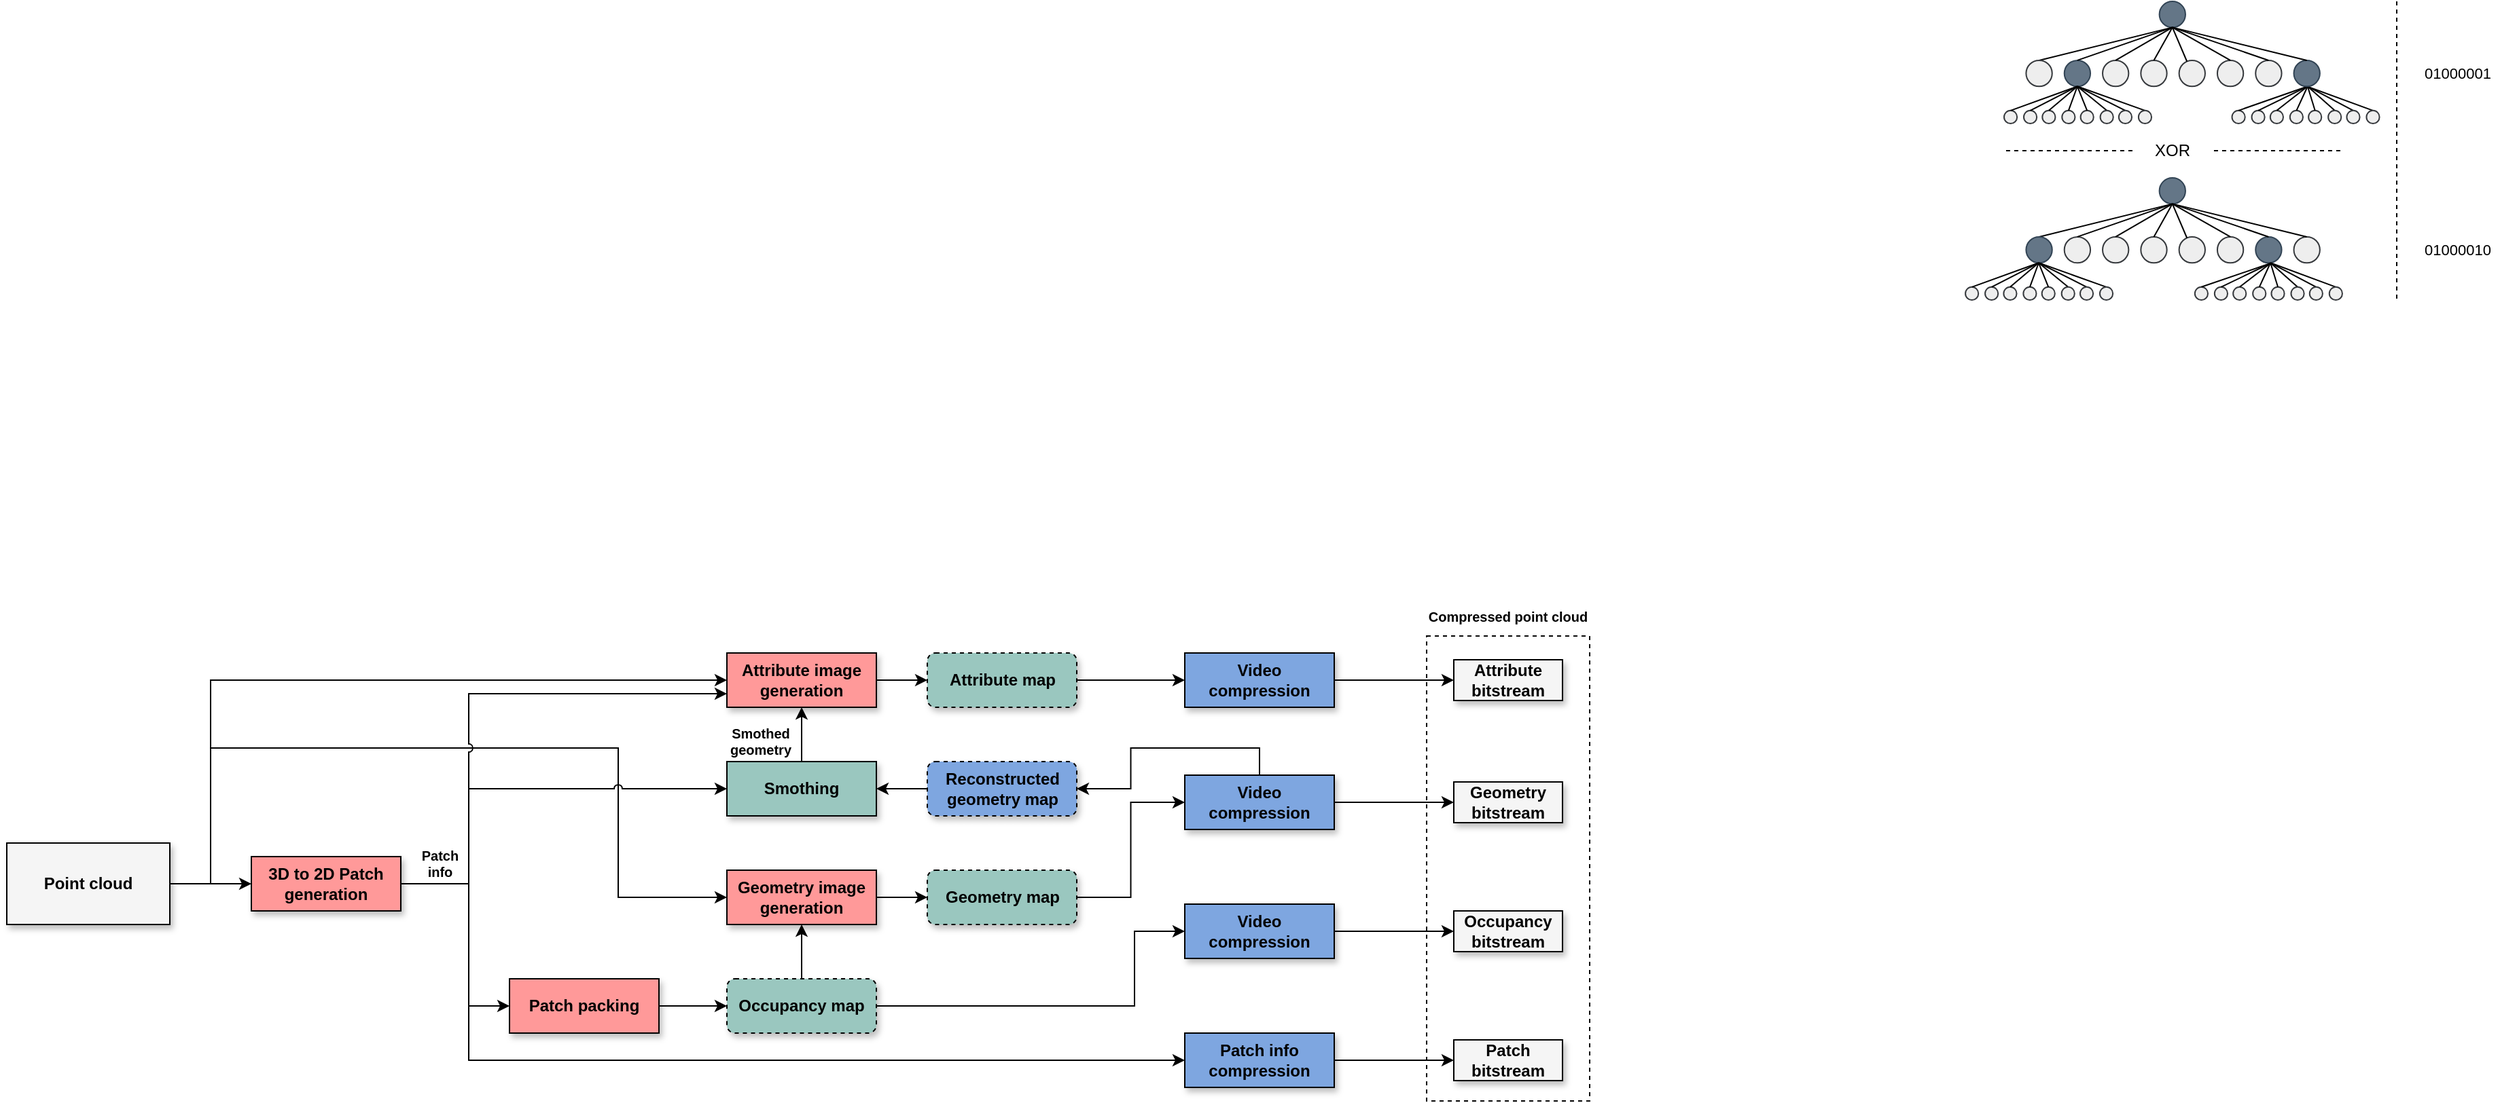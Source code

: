 <mxfile version="15.8.7" type="device"><diagram id="lRNi0BGBe1tgjHKkHnTM" name="Página-1"><mxGraphModel dx="2692" dy="649" grid="1" gridSize="10" guides="1" tooltips="1" connect="1" arrows="1" fold="1" page="1" pageScale="1" pageWidth="827" pageHeight="1169" math="0" shadow="0"><root><mxCell id="0"/><mxCell id="1" parent="0"/><mxCell id="B9gXX4mXB4CcgrZL6X_o-165" value="" style="ellipse;whiteSpace=wrap;html=1;aspect=fixed;rotation=0;fillColor=#eeeeee;strokeColor=#36393d;" parent="1" vertex="1"><mxGeometry x="247.756" y="160.412" width="9.588" height="9.588" as="geometry"/></mxCell><mxCell id="B9gXX4mXB4CcgrZL6X_o-166" style="edgeStyle=none;rounded=0;orthogonalLoop=1;jettySize=auto;html=1;entryX=0.5;entryY=0;entryDx=0;entryDy=0;endArrow=none;endFill=0;exitX=0.5;exitY=1;exitDx=0;exitDy=0;" parent="1" target="B9gXX4mXB4CcgrZL6X_o-165" edge="1"><mxGeometry x="80" y="80" as="geometry"><mxPoint x="303.405" y="142.642" as="sourcePoint"/></mxGeometry></mxCell><mxCell id="B9gXX4mXB4CcgrZL6X_o-167" value="" style="ellipse;whiteSpace=wrap;html=1;aspect=fixed;rotation=0;fillColor=#eeeeee;strokeColor=#36393d;" parent="1" vertex="1"><mxGeometry x="262.258" y="160.412" width="9.588" height="9.588" as="geometry"/></mxCell><mxCell id="B9gXX4mXB4CcgrZL6X_o-168" style="edgeStyle=none;rounded=0;orthogonalLoop=1;jettySize=auto;html=1;entryX=0.5;entryY=0;entryDx=0;entryDy=0;endArrow=none;endFill=0;exitX=0.5;exitY=1;exitDx=0;exitDy=0;" parent="1" target="B9gXX4mXB4CcgrZL6X_o-167" edge="1"><mxGeometry x="80" y="80" as="geometry"><mxPoint x="303.405" y="142.642" as="sourcePoint"/></mxGeometry></mxCell><mxCell id="B9gXX4mXB4CcgrZL6X_o-169" value="" style="ellipse;whiteSpace=wrap;html=1;aspect=fixed;rotation=0;fillColor=#eeeeee;strokeColor=#36393d;" parent="1" vertex="1"><mxGeometry x="275.907" y="160.412" width="9.588" height="9.588" as="geometry"/></mxCell><mxCell id="B9gXX4mXB4CcgrZL6X_o-170" style="edgeStyle=none;rounded=0;orthogonalLoop=1;jettySize=auto;html=1;entryX=0.5;entryY=0;entryDx=0;entryDy=0;endArrow=none;endFill=0;exitX=0.5;exitY=1;exitDx=0;exitDy=0;" parent="1" target="B9gXX4mXB4CcgrZL6X_o-169" edge="1"><mxGeometry x="80" y="80" as="geometry"><mxPoint x="303.405" y="142.642" as="sourcePoint"/></mxGeometry></mxCell><mxCell id="B9gXX4mXB4CcgrZL6X_o-171" value="" style="ellipse;whiteSpace=wrap;html=1;aspect=fixed;rotation=0;fillColor=#eeeeee;strokeColor=#36393d;" parent="1" vertex="1"><mxGeometry x="290.409" y="160.412" width="9.588" height="9.588" as="geometry"/></mxCell><mxCell id="B9gXX4mXB4CcgrZL6X_o-172" style="edgeStyle=none;rounded=0;orthogonalLoop=1;jettySize=auto;html=1;entryX=0.5;entryY=0;entryDx=0;entryDy=0;endArrow=none;endFill=0;exitX=0.5;exitY=1;exitDx=0;exitDy=0;" parent="1" target="B9gXX4mXB4CcgrZL6X_o-171" edge="1"><mxGeometry x="80" y="80" as="geometry"><mxPoint x="303.405" y="142.642" as="sourcePoint"/></mxGeometry></mxCell><mxCell id="B9gXX4mXB4CcgrZL6X_o-173" value="" style="ellipse;whiteSpace=wrap;html=1;aspect=fixed;rotation=0;fillColor=#eeeeee;strokeColor=#36393d;" parent="1" vertex="1"><mxGeometry x="304.057" y="160.412" width="9.588" height="9.588" as="geometry"/></mxCell><mxCell id="B9gXX4mXB4CcgrZL6X_o-174" style="edgeStyle=none;rounded=0;orthogonalLoop=1;jettySize=auto;html=1;entryX=0.5;entryY=0;entryDx=0;entryDy=0;endArrow=none;endFill=0;exitX=0.5;exitY=1;exitDx=0;exitDy=0;" parent="1" target="B9gXX4mXB4CcgrZL6X_o-173" edge="1"><mxGeometry x="80" y="80" as="geometry"><mxPoint x="303.405" y="142.642" as="sourcePoint"/></mxGeometry></mxCell><mxCell id="B9gXX4mXB4CcgrZL6X_o-175" style="edgeStyle=none;rounded=0;orthogonalLoop=1;jettySize=auto;html=1;entryX=0.5;entryY=1;entryDx=0;entryDy=0;endArrow=none;endFill=0;exitX=0.5;exitY=0;exitDx=0;exitDy=0;" parent="1" source="B9gXX4mXB4CcgrZL6X_o-176" edge="1"><mxGeometry x="80" y="80" as="geometry"><mxPoint x="303.405" y="142.642" as="targetPoint"/></mxGeometry></mxCell><mxCell id="B9gXX4mXB4CcgrZL6X_o-176" value="" style="ellipse;whiteSpace=wrap;html=1;aspect=fixed;rotation=0;fillColor=#eeeeee;strokeColor=#36393d;" parent="1" vertex="1"><mxGeometry x="318.559" y="160.412" width="9.588" height="9.588" as="geometry"/></mxCell><mxCell id="B9gXX4mXB4CcgrZL6X_o-177" style="edgeStyle=none;rounded=0;orthogonalLoop=1;jettySize=auto;html=1;exitX=0.5;exitY=0;exitDx=0;exitDy=0;entryX=0.5;entryY=1;entryDx=0;entryDy=0;endArrow=none;endFill=0;" parent="1" source="B9gXX4mXB4CcgrZL6X_o-178" edge="1"><mxGeometry x="80" y="80" as="geometry"><mxPoint x="303.405" y="142.642" as="targetPoint"/></mxGeometry></mxCell><mxCell id="B9gXX4mXB4CcgrZL6X_o-178" value="" style="ellipse;whiteSpace=wrap;html=1;aspect=fixed;rotation=0;fillColor=#eeeeee;strokeColor=#36393d;" parent="1" vertex="1"><mxGeometry x="332.208" y="160.412" width="9.588" height="9.588" as="geometry"/></mxCell><mxCell id="B9gXX4mXB4CcgrZL6X_o-179" style="edgeStyle=none;rounded=0;orthogonalLoop=1;jettySize=auto;html=1;endArrow=none;endFill=0;exitX=0.5;exitY=0;exitDx=0;exitDy=0;entryX=0.5;entryY=1;entryDx=0;entryDy=0;" parent="1" source="B9gXX4mXB4CcgrZL6X_o-180" target="B9gXX4mXB4CcgrZL6X_o-9" edge="1"><mxGeometry x="80" y="80" as="geometry"><mxPoint x="303" y="143" as="targetPoint"/></mxGeometry></mxCell><mxCell id="B9gXX4mXB4CcgrZL6X_o-180" value="" style="ellipse;whiteSpace=wrap;html=1;aspect=fixed;rotation=0;fillColor=#eeeeee;strokeColor=#36393d;" parent="1" vertex="1"><mxGeometry x="346.71" y="160.412" width="9.588" height="9.588" as="geometry"/></mxCell><mxCell id="B9gXX4mXB4CcgrZL6X_o-251" style="edgeStyle=none;rounded=0;orthogonalLoop=1;jettySize=auto;html=1;endArrow=none;endFill=0;dashed=1;" parent="1" source="B9gXX4mXB4CcgrZL6X_o-250" edge="1"><mxGeometry relative="1" as="geometry"><mxPoint x="80" y="190" as="targetPoint"/></mxGeometry></mxCell><mxCell id="B9gXX4mXB4CcgrZL6X_o-252" style="edgeStyle=none;rounded=0;orthogonalLoop=1;jettySize=auto;html=1;endArrow=none;endFill=0;dashed=1;" parent="1" source="B9gXX4mXB4CcgrZL6X_o-250" edge="1"><mxGeometry relative="1" as="geometry"><mxPoint x="330" y="190" as="targetPoint"/></mxGeometry></mxCell><mxCell id="B9gXX4mXB4CcgrZL6X_o-250" value="XOR" style="text;html=1;strokeColor=none;fillColor=none;align=center;verticalAlign=middle;whiteSpace=wrap;rounded=0;" parent="1" vertex="1"><mxGeometry x="174.48" y="180" width="60" height="20" as="geometry"/></mxCell><mxCell id="B9gXX4mXB4CcgrZL6X_o-1" value="" style="ellipse;whiteSpace=wrap;html=1;aspect=fixed;rotation=0;fillColor=#647687;strokeColor=#314354;fontColor=#ffffff;" parent="1" vertex="1"><mxGeometry x="194.308" y="80" width="19.176" height="19.176" as="geometry"/></mxCell><mxCell id="B9gXX4mXB4CcgrZL6X_o-10" style="rounded=0;orthogonalLoop=1;jettySize=auto;html=1;entryX=0.5;entryY=1;entryDx=0;entryDy=0;endArrow=none;endFill=0;exitX=0.5;exitY=0;exitDx=0;exitDy=0;" parent="1" source="B9gXX4mXB4CcgrZL6X_o-2" target="B9gXX4mXB4CcgrZL6X_o-1" edge="1"><mxGeometry x="80" y="80" as="geometry"/></mxCell><mxCell id="B9gXX4mXB4CcgrZL6X_o-2" value="" style="ellipse;whiteSpace=wrap;html=1;aspect=fixed;rotation=0;fillColor=#eeeeee;strokeColor=#36393d;" parent="1" vertex="1"><mxGeometry x="96.208" y="123.466" width="19.176" height="19.176" as="geometry"/></mxCell><mxCell id="B9gXX4mXB4CcgrZL6X_o-3" value="" style="ellipse;whiteSpace=wrap;html=1;aspect=fixed;rotation=0;fillColor=#647687;strokeColor=#314354;fontColor=#ffffff;" parent="1" vertex="1"><mxGeometry x="124.358" y="123.466" width="19.176" height="19.176" as="geometry"/></mxCell><mxCell id="B9gXX4mXB4CcgrZL6X_o-13" style="edgeStyle=none;rounded=0;orthogonalLoop=1;jettySize=auto;html=1;entryX=0.5;entryY=0;entryDx=0;entryDy=0;endArrow=none;endFill=0;exitX=0.5;exitY=1;exitDx=0;exitDy=0;" parent="1" source="B9gXX4mXB4CcgrZL6X_o-1" target="B9gXX4mXB4CcgrZL6X_o-3" edge="1"><mxGeometry x="80" y="80" as="geometry"/></mxCell><mxCell id="B9gXX4mXB4CcgrZL6X_o-4" value="" style="ellipse;whiteSpace=wrap;html=1;aspect=fixed;rotation=0;fillColor=#eeeeee;strokeColor=#36393d;" parent="1" vertex="1"><mxGeometry x="152.509" y="123.466" width="19.176" height="19.176" as="geometry"/></mxCell><mxCell id="B9gXX4mXB4CcgrZL6X_o-14" style="edgeStyle=none;rounded=0;orthogonalLoop=1;jettySize=auto;html=1;entryX=0.5;entryY=0;entryDx=0;entryDy=0;endArrow=none;endFill=0;exitX=0.5;exitY=1;exitDx=0;exitDy=0;" parent="1" source="B9gXX4mXB4CcgrZL6X_o-1" target="B9gXX4mXB4CcgrZL6X_o-4" edge="1"><mxGeometry x="80" y="80" as="geometry"/></mxCell><mxCell id="B9gXX4mXB4CcgrZL6X_o-5" value="" style="ellipse;whiteSpace=wrap;html=1;aspect=fixed;rotation=0;fillColor=#eeeeee;strokeColor=#36393d;" parent="1" vertex="1"><mxGeometry x="180.659" y="123.466" width="19.176" height="19.176" as="geometry"/></mxCell><mxCell id="B9gXX4mXB4CcgrZL6X_o-15" style="edgeStyle=none;rounded=0;orthogonalLoop=1;jettySize=auto;html=1;entryX=0.5;entryY=0;entryDx=0;entryDy=0;endArrow=none;endFill=0;exitX=0.5;exitY=1;exitDx=0;exitDy=0;" parent="1" source="B9gXX4mXB4CcgrZL6X_o-1" target="B9gXX4mXB4CcgrZL6X_o-5" edge="1"><mxGeometry x="80" y="80" as="geometry"/></mxCell><mxCell id="B9gXX4mXB4CcgrZL6X_o-6" value="" style="ellipse;whiteSpace=wrap;html=1;aspect=fixed;rotation=0;fillColor=#eeeeee;strokeColor=#36393d;" parent="1" vertex="1"><mxGeometry x="208.81" y="123.466" width="19.176" height="19.176" as="geometry"/></mxCell><mxCell id="B9gXX4mXB4CcgrZL6X_o-17" value="" style="edgeStyle=none;rounded=0;orthogonalLoop=1;jettySize=auto;html=1;endArrow=none;endFill=0;exitX=0.5;exitY=1;exitDx=0;exitDy=0;" parent="1" source="B9gXX4mXB4CcgrZL6X_o-1" target="B9gXX4mXB4CcgrZL6X_o-6" edge="1"><mxGeometry x="80" y="80" as="geometry"/></mxCell><mxCell id="B9gXX4mXB4CcgrZL6X_o-7" value="" style="ellipse;whiteSpace=wrap;html=1;aspect=fixed;rotation=0;fillColor=#eeeeee;strokeColor=#36393d;" parent="1" vertex="1"><mxGeometry x="236.961" y="123.466" width="19.176" height="19.176" as="geometry"/></mxCell><mxCell id="B9gXX4mXB4CcgrZL6X_o-18" style="edgeStyle=none;rounded=0;orthogonalLoop=1;jettySize=auto;html=1;entryX=0.5;entryY=0;entryDx=0;entryDy=0;endArrow=none;endFill=0;exitX=0.5;exitY=1;exitDx=0;exitDy=0;" parent="1" source="B9gXX4mXB4CcgrZL6X_o-1" target="B9gXX4mXB4CcgrZL6X_o-7" edge="1"><mxGeometry x="80" y="80" as="geometry"/></mxCell><mxCell id="B9gXX4mXB4CcgrZL6X_o-8" value="" style="ellipse;whiteSpace=wrap;html=1;aspect=fixed;rotation=0;fillColor=#eeeeee;strokeColor=#36393d;" parent="1" vertex="1"><mxGeometry x="265.111" y="123.466" width="19.176" height="19.176" as="geometry"/></mxCell><mxCell id="B9gXX4mXB4CcgrZL6X_o-19" style="edgeStyle=none;rounded=0;orthogonalLoop=1;jettySize=auto;html=1;entryX=0.5;entryY=0;entryDx=0;entryDy=0;endArrow=none;endFill=0;exitX=0.5;exitY=1;exitDx=0;exitDy=0;" parent="1" source="B9gXX4mXB4CcgrZL6X_o-1" target="B9gXX4mXB4CcgrZL6X_o-8" edge="1"><mxGeometry x="80" y="80" as="geometry"/></mxCell><mxCell id="B9gXX4mXB4CcgrZL6X_o-9" value="" style="ellipse;whiteSpace=wrap;html=1;aspect=fixed;rotation=0;fillColor=#647687;strokeColor=#314354;fontColor=#ffffff;" parent="1" vertex="1"><mxGeometry x="293.262" y="123.466" width="19.176" height="19.176" as="geometry"/></mxCell><mxCell id="B9gXX4mXB4CcgrZL6X_o-20" style="edgeStyle=none;rounded=0;orthogonalLoop=1;jettySize=auto;html=1;entryX=0.5;entryY=0;entryDx=0;entryDy=0;endArrow=none;endFill=0;exitX=0.5;exitY=1;exitDx=0;exitDy=0;" parent="1" source="B9gXX4mXB4CcgrZL6X_o-1" target="B9gXX4mXB4CcgrZL6X_o-9" edge="1"><mxGeometry x="80" y="80" as="geometry"/></mxCell><mxCell id="B9gXX4mXB4CcgrZL6X_o-45" value="" style="ellipse;whiteSpace=wrap;html=1;aspect=fixed;rotation=0;fillColor=#eeeeee;strokeColor=#36393d;" parent="1" vertex="1"><mxGeometry x="80" y="160.412" width="9.588" height="9.588" as="geometry"/></mxCell><mxCell id="B9gXX4mXB4CcgrZL6X_o-84" style="edgeStyle=none;rounded=0;orthogonalLoop=1;jettySize=auto;html=1;entryX=0.5;entryY=0;entryDx=0;entryDy=0;endArrow=none;endFill=0;exitX=0.5;exitY=1;exitDx=0;exitDy=0;" parent="1" source="B9gXX4mXB4CcgrZL6X_o-3" target="B9gXX4mXB4CcgrZL6X_o-45" edge="1"><mxGeometry x="80" y="80" as="geometry"/></mxCell><mxCell id="B9gXX4mXB4CcgrZL6X_o-72" value="" style="ellipse;whiteSpace=wrap;html=1;aspect=fixed;rotation=0;fillColor=#eeeeee;strokeColor=#36393d;" parent="1" vertex="1"><mxGeometry x="94.502" y="160.412" width="9.588" height="9.588" as="geometry"/></mxCell><mxCell id="B9gXX4mXB4CcgrZL6X_o-85" style="edgeStyle=none;rounded=0;orthogonalLoop=1;jettySize=auto;html=1;entryX=0.5;entryY=0;entryDx=0;entryDy=0;endArrow=none;endFill=0;exitX=0.5;exitY=1;exitDx=0;exitDy=0;" parent="1" source="B9gXX4mXB4CcgrZL6X_o-3" target="B9gXX4mXB4CcgrZL6X_o-72" edge="1"><mxGeometry x="80" y="80" as="geometry"/></mxCell><mxCell id="B9gXX4mXB4CcgrZL6X_o-73" value="" style="ellipse;whiteSpace=wrap;html=1;aspect=fixed;rotation=0;fillColor=#eeeeee;strokeColor=#36393d;" parent="1" vertex="1"><mxGeometry x="108.151" y="160.412" width="9.588" height="9.588" as="geometry"/></mxCell><mxCell id="B9gXX4mXB4CcgrZL6X_o-86" style="edgeStyle=none;rounded=0;orthogonalLoop=1;jettySize=auto;html=1;entryX=0.5;entryY=0;entryDx=0;entryDy=0;endArrow=none;endFill=0;exitX=0.5;exitY=1;exitDx=0;exitDy=0;" parent="1" source="B9gXX4mXB4CcgrZL6X_o-3" target="B9gXX4mXB4CcgrZL6X_o-73" edge="1"><mxGeometry x="80" y="80" as="geometry"/></mxCell><mxCell id="B9gXX4mXB4CcgrZL6X_o-74" value="" style="ellipse;whiteSpace=wrap;html=1;aspect=fixed;rotation=0;fillColor=#eeeeee;strokeColor=#36393d;" parent="1" vertex="1"><mxGeometry x="122.652" y="160.412" width="9.588" height="9.588" as="geometry"/></mxCell><mxCell id="B9gXX4mXB4CcgrZL6X_o-87" style="edgeStyle=none;rounded=0;orthogonalLoop=1;jettySize=auto;html=1;entryX=0.5;entryY=0;entryDx=0;entryDy=0;endArrow=none;endFill=0;exitX=0.5;exitY=1;exitDx=0;exitDy=0;" parent="1" source="B9gXX4mXB4CcgrZL6X_o-3" target="B9gXX4mXB4CcgrZL6X_o-74" edge="1"><mxGeometry x="80" y="80" as="geometry"/></mxCell><mxCell id="B9gXX4mXB4CcgrZL6X_o-80" value="" style="ellipse;whiteSpace=wrap;html=1;aspect=fixed;rotation=0;fillColor=#eeeeee;strokeColor=#36393d;" parent="1" vertex="1"><mxGeometry x="136.301" y="160.412" width="9.588" height="9.588" as="geometry"/></mxCell><mxCell id="B9gXX4mXB4CcgrZL6X_o-88" style="edgeStyle=none;rounded=0;orthogonalLoop=1;jettySize=auto;html=1;entryX=0.5;entryY=0;entryDx=0;entryDy=0;endArrow=none;endFill=0;exitX=0.5;exitY=1;exitDx=0;exitDy=0;" parent="1" source="B9gXX4mXB4CcgrZL6X_o-3" target="B9gXX4mXB4CcgrZL6X_o-80" edge="1"><mxGeometry x="80" y="80" as="geometry"/></mxCell><mxCell id="B9gXX4mXB4CcgrZL6X_o-89" style="edgeStyle=none;rounded=0;orthogonalLoop=1;jettySize=auto;html=1;entryX=0.5;entryY=1;entryDx=0;entryDy=0;endArrow=none;endFill=0;exitX=0.5;exitY=0;exitDx=0;exitDy=0;" parent="1" source="B9gXX4mXB4CcgrZL6X_o-81" target="B9gXX4mXB4CcgrZL6X_o-3" edge="1"><mxGeometry x="80" y="80" as="geometry"/></mxCell><mxCell id="B9gXX4mXB4CcgrZL6X_o-81" value="" style="ellipse;whiteSpace=wrap;html=1;aspect=fixed;rotation=0;fillColor=#eeeeee;strokeColor=#36393d;" parent="1" vertex="1"><mxGeometry x="150.803" y="160.412" width="9.588" height="9.588" as="geometry"/></mxCell><mxCell id="B9gXX4mXB4CcgrZL6X_o-90" style="edgeStyle=none;rounded=0;orthogonalLoop=1;jettySize=auto;html=1;exitX=0.5;exitY=0;exitDx=0;exitDy=0;entryX=0.5;entryY=1;entryDx=0;entryDy=0;endArrow=none;endFill=0;" parent="1" source="B9gXX4mXB4CcgrZL6X_o-82" target="B9gXX4mXB4CcgrZL6X_o-3" edge="1"><mxGeometry x="80" y="80" as="geometry"/></mxCell><mxCell id="B9gXX4mXB4CcgrZL6X_o-82" value="" style="ellipse;whiteSpace=wrap;html=1;aspect=fixed;rotation=0;fillColor=#eeeeee;strokeColor=#36393d;" parent="1" vertex="1"><mxGeometry x="164.452" y="160.412" width="9.588" height="9.588" as="geometry"/></mxCell><mxCell id="B9gXX4mXB4CcgrZL6X_o-91" style="edgeStyle=none;rounded=0;orthogonalLoop=1;jettySize=auto;html=1;entryX=0.5;entryY=1;entryDx=0;entryDy=0;endArrow=none;endFill=0;exitX=0.5;exitY=0;exitDx=0;exitDy=0;" parent="1" source="B9gXX4mXB4CcgrZL6X_o-83" target="B9gXX4mXB4CcgrZL6X_o-3" edge="1"><mxGeometry x="80" y="80" as="geometry"/></mxCell><mxCell id="B9gXX4mXB4CcgrZL6X_o-83" value="" style="ellipse;whiteSpace=wrap;html=1;aspect=fixed;rotation=0;fillColor=#eeeeee;strokeColor=#36393d;" parent="1" vertex="1"><mxGeometry x="178.953" y="160.412" width="9.588" height="9.588" as="geometry"/></mxCell><mxCell id="B9gXX4mXB4CcgrZL6X_o-200" value="" style="ellipse;whiteSpace=wrap;html=1;aspect=fixed;rotation=0;fillColor=#647687;strokeColor=#314354;fontColor=#ffffff;" parent="1" vertex="1"><mxGeometry x="194.308" y="210" width="19.176" height="19.176" as="geometry"/></mxCell><mxCell id="B9gXX4mXB4CcgrZL6X_o-201" style="rounded=0;orthogonalLoop=1;jettySize=auto;html=1;entryX=0.5;entryY=1;entryDx=0;entryDy=0;endArrow=none;endFill=0;exitX=0.5;exitY=0;exitDx=0;exitDy=0;" parent="1" source="B9gXX4mXB4CcgrZL6X_o-202" target="B9gXX4mXB4CcgrZL6X_o-200" edge="1"><mxGeometry x="80" y="210" as="geometry"/></mxCell><mxCell id="B9gXX4mXB4CcgrZL6X_o-202" value="" style="ellipse;whiteSpace=wrap;html=1;aspect=fixed;rotation=0;fillColor=#647687;strokeColor=#314354;fontColor=#ffffff;" parent="1" vertex="1"><mxGeometry x="96.208" y="253.466" width="19.176" height="19.176" as="geometry"/></mxCell><mxCell id="B9gXX4mXB4CcgrZL6X_o-203" value="" style="ellipse;whiteSpace=wrap;html=1;aspect=fixed;rotation=0;fillColor=#eeeeee;strokeColor=#36393d;" parent="1" vertex="1"><mxGeometry x="124.358" y="253.466" width="19.176" height="19.176" as="geometry"/></mxCell><mxCell id="B9gXX4mXB4CcgrZL6X_o-204" style="edgeStyle=none;rounded=0;orthogonalLoop=1;jettySize=auto;html=1;entryX=0.5;entryY=0;entryDx=0;entryDy=0;endArrow=none;endFill=0;exitX=0.5;exitY=1;exitDx=0;exitDy=0;" parent="1" source="B9gXX4mXB4CcgrZL6X_o-200" target="B9gXX4mXB4CcgrZL6X_o-203" edge="1"><mxGeometry x="80" y="210" as="geometry"/></mxCell><mxCell id="B9gXX4mXB4CcgrZL6X_o-205" value="" style="ellipse;whiteSpace=wrap;html=1;aspect=fixed;rotation=0;fillColor=#eeeeee;strokeColor=#36393d;" parent="1" vertex="1"><mxGeometry x="152.509" y="253.466" width="19.176" height="19.176" as="geometry"/></mxCell><mxCell id="B9gXX4mXB4CcgrZL6X_o-206" style="edgeStyle=none;rounded=0;orthogonalLoop=1;jettySize=auto;html=1;entryX=0.5;entryY=0;entryDx=0;entryDy=0;endArrow=none;endFill=0;exitX=0.5;exitY=1;exitDx=0;exitDy=0;" parent="1" source="B9gXX4mXB4CcgrZL6X_o-200" target="B9gXX4mXB4CcgrZL6X_o-205" edge="1"><mxGeometry x="80" y="210" as="geometry"/></mxCell><mxCell id="B9gXX4mXB4CcgrZL6X_o-207" value="" style="ellipse;whiteSpace=wrap;html=1;aspect=fixed;rotation=0;fillColor=#eeeeee;strokeColor=#36393d;" parent="1" vertex="1"><mxGeometry x="180.659" y="253.466" width="19.176" height="19.176" as="geometry"/></mxCell><mxCell id="B9gXX4mXB4CcgrZL6X_o-208" style="edgeStyle=none;rounded=0;orthogonalLoop=1;jettySize=auto;html=1;entryX=0.5;entryY=0;entryDx=0;entryDy=0;endArrow=none;endFill=0;exitX=0.5;exitY=1;exitDx=0;exitDy=0;" parent="1" source="B9gXX4mXB4CcgrZL6X_o-200" target="B9gXX4mXB4CcgrZL6X_o-207" edge="1"><mxGeometry x="80" y="210" as="geometry"/></mxCell><mxCell id="B9gXX4mXB4CcgrZL6X_o-209" value="" style="ellipse;whiteSpace=wrap;html=1;aspect=fixed;rotation=0;fillColor=#eeeeee;strokeColor=#36393d;" parent="1" vertex="1"><mxGeometry x="208.81" y="253.466" width="19.176" height="19.176" as="geometry"/></mxCell><mxCell id="B9gXX4mXB4CcgrZL6X_o-210" value="" style="edgeStyle=none;rounded=0;orthogonalLoop=1;jettySize=auto;html=1;endArrow=none;endFill=0;exitX=0.5;exitY=1;exitDx=0;exitDy=0;" parent="1" source="B9gXX4mXB4CcgrZL6X_o-200" target="B9gXX4mXB4CcgrZL6X_o-209" edge="1"><mxGeometry x="80" y="210" as="geometry"/></mxCell><mxCell id="B9gXX4mXB4CcgrZL6X_o-211" value="" style="ellipse;whiteSpace=wrap;html=1;aspect=fixed;rotation=0;fillColor=#eeeeee;strokeColor=#36393d;" parent="1" vertex="1"><mxGeometry x="236.961" y="253.466" width="19.176" height="19.176" as="geometry"/></mxCell><mxCell id="B9gXX4mXB4CcgrZL6X_o-212" style="edgeStyle=none;rounded=0;orthogonalLoop=1;jettySize=auto;html=1;entryX=0.5;entryY=0;entryDx=0;entryDy=0;endArrow=none;endFill=0;exitX=0.5;exitY=1;exitDx=0;exitDy=0;" parent="1" source="B9gXX4mXB4CcgrZL6X_o-200" target="B9gXX4mXB4CcgrZL6X_o-211" edge="1"><mxGeometry x="80" y="210" as="geometry"/></mxCell><mxCell id="B9gXX4mXB4CcgrZL6X_o-213" value="" style="ellipse;whiteSpace=wrap;html=1;aspect=fixed;rotation=0;fillColor=#647687;strokeColor=#314354;fontColor=#ffffff;" parent="1" vertex="1"><mxGeometry x="265.111" y="253.466" width="19.176" height="19.176" as="geometry"/></mxCell><mxCell id="B9gXX4mXB4CcgrZL6X_o-214" style="edgeStyle=none;rounded=0;orthogonalLoop=1;jettySize=auto;html=1;entryX=0.5;entryY=0;entryDx=0;entryDy=0;endArrow=none;endFill=0;exitX=0.5;exitY=1;exitDx=0;exitDy=0;" parent="1" source="B9gXX4mXB4CcgrZL6X_o-200" target="B9gXX4mXB4CcgrZL6X_o-213" edge="1"><mxGeometry x="80" y="210" as="geometry"/></mxCell><mxCell id="B9gXX4mXB4CcgrZL6X_o-215" value="" style="ellipse;whiteSpace=wrap;html=1;aspect=fixed;rotation=0;fillColor=#eeeeee;strokeColor=#36393d;" parent="1" vertex="1"><mxGeometry x="293.262" y="253.466" width="19.176" height="19.176" as="geometry"/></mxCell><mxCell id="B9gXX4mXB4CcgrZL6X_o-216" style="edgeStyle=none;rounded=0;orthogonalLoop=1;jettySize=auto;html=1;entryX=0.5;entryY=0;entryDx=0;entryDy=0;endArrow=none;endFill=0;exitX=0.5;exitY=1;exitDx=0;exitDy=0;" parent="1" source="B9gXX4mXB4CcgrZL6X_o-200" target="B9gXX4mXB4CcgrZL6X_o-215" edge="1"><mxGeometry x="80" y="210" as="geometry"/></mxCell><mxCell id="B9gXX4mXB4CcgrZL6X_o-217" value="" style="ellipse;whiteSpace=wrap;html=1;aspect=fixed;rotation=0;fillColor=#eeeeee;strokeColor=#36393d;" parent="1" vertex="1"><mxGeometry x="51.53" y="290.412" width="9.588" height="9.588" as="geometry"/></mxCell><mxCell id="B9gXX4mXB4CcgrZL6X_o-218" style="edgeStyle=none;rounded=0;orthogonalLoop=1;jettySize=auto;html=1;entryX=0.5;entryY=0;entryDx=0;entryDy=0;endArrow=none;endFill=0;exitX=0.5;exitY=1;exitDx=0;exitDy=0;" parent="1" target="B9gXX4mXB4CcgrZL6X_o-217" edge="1"><mxGeometry x="51.53" y="210" as="geometry"><mxPoint x="105.476" y="272.642" as="sourcePoint"/></mxGeometry></mxCell><mxCell id="B9gXX4mXB4CcgrZL6X_o-219" value="" style="ellipse;whiteSpace=wrap;html=1;aspect=fixed;rotation=0;fillColor=#eeeeee;strokeColor=#36393d;" parent="1" vertex="1"><mxGeometry x="66.032" y="290.412" width="9.588" height="9.588" as="geometry"/></mxCell><mxCell id="B9gXX4mXB4CcgrZL6X_o-220" style="edgeStyle=none;rounded=0;orthogonalLoop=1;jettySize=auto;html=1;entryX=0.5;entryY=0;entryDx=0;entryDy=0;endArrow=none;endFill=0;exitX=0.5;exitY=1;exitDx=0;exitDy=0;" parent="1" target="B9gXX4mXB4CcgrZL6X_o-219" edge="1"><mxGeometry x="51.53" y="210" as="geometry"><mxPoint x="105.476" y="272.642" as="sourcePoint"/></mxGeometry></mxCell><mxCell id="B9gXX4mXB4CcgrZL6X_o-221" value="" style="ellipse;whiteSpace=wrap;html=1;aspect=fixed;rotation=0;fillColor=#eeeeee;strokeColor=#36393d;" parent="1" vertex="1"><mxGeometry x="79.681" y="290.412" width="9.588" height="9.588" as="geometry"/></mxCell><mxCell id="B9gXX4mXB4CcgrZL6X_o-222" style="edgeStyle=none;rounded=0;orthogonalLoop=1;jettySize=auto;html=1;entryX=0.5;entryY=0;entryDx=0;entryDy=0;endArrow=none;endFill=0;exitX=0.5;exitY=1;exitDx=0;exitDy=0;" parent="1" target="B9gXX4mXB4CcgrZL6X_o-221" edge="1"><mxGeometry x="51.53" y="210" as="geometry"><mxPoint x="105.476" y="272.642" as="sourcePoint"/></mxGeometry></mxCell><mxCell id="B9gXX4mXB4CcgrZL6X_o-223" value="" style="ellipse;whiteSpace=wrap;html=1;aspect=fixed;rotation=0;fillColor=#eeeeee;strokeColor=#36393d;" parent="1" vertex="1"><mxGeometry x="94.182" y="290.412" width="9.588" height="9.588" as="geometry"/></mxCell><mxCell id="B9gXX4mXB4CcgrZL6X_o-224" style="edgeStyle=none;rounded=0;orthogonalLoop=1;jettySize=auto;html=1;entryX=0.5;entryY=0;entryDx=0;entryDy=0;endArrow=none;endFill=0;exitX=0.5;exitY=1;exitDx=0;exitDy=0;" parent="1" target="B9gXX4mXB4CcgrZL6X_o-223" edge="1"><mxGeometry x="51.53" y="210" as="geometry"><mxPoint x="105.476" y="272.642" as="sourcePoint"/></mxGeometry></mxCell><mxCell id="B9gXX4mXB4CcgrZL6X_o-225" value="" style="ellipse;whiteSpace=wrap;html=1;aspect=fixed;rotation=0;fillColor=#eeeeee;strokeColor=#36393d;" parent="1" vertex="1"><mxGeometry x="107.831" y="290.412" width="9.588" height="9.588" as="geometry"/></mxCell><mxCell id="B9gXX4mXB4CcgrZL6X_o-226" style="edgeStyle=none;rounded=0;orthogonalLoop=1;jettySize=auto;html=1;entryX=0.5;entryY=0;entryDx=0;entryDy=0;endArrow=none;endFill=0;exitX=0.5;exitY=1;exitDx=0;exitDy=0;" parent="1" target="B9gXX4mXB4CcgrZL6X_o-225" edge="1"><mxGeometry x="51.53" y="210" as="geometry"><mxPoint x="105.476" y="272.642" as="sourcePoint"/></mxGeometry></mxCell><mxCell id="B9gXX4mXB4CcgrZL6X_o-227" style="edgeStyle=none;rounded=0;orthogonalLoop=1;jettySize=auto;html=1;entryX=0.5;entryY=1;entryDx=0;entryDy=0;endArrow=none;endFill=0;exitX=0.5;exitY=0;exitDx=0;exitDy=0;" parent="1" source="B9gXX4mXB4CcgrZL6X_o-228" edge="1"><mxGeometry x="51.53" y="210" as="geometry"><mxPoint x="105.476" y="272.642" as="targetPoint"/></mxGeometry></mxCell><mxCell id="B9gXX4mXB4CcgrZL6X_o-228" value="" style="ellipse;whiteSpace=wrap;html=1;aspect=fixed;rotation=0;fillColor=#eeeeee;strokeColor=#36393d;" parent="1" vertex="1"><mxGeometry x="122.333" y="290.412" width="9.588" height="9.588" as="geometry"/></mxCell><mxCell id="B9gXX4mXB4CcgrZL6X_o-229" style="edgeStyle=none;rounded=0;orthogonalLoop=1;jettySize=auto;html=1;exitX=0.5;exitY=0;exitDx=0;exitDy=0;entryX=0.5;entryY=1;entryDx=0;entryDy=0;endArrow=none;endFill=0;" parent="1" source="B9gXX4mXB4CcgrZL6X_o-230" edge="1"><mxGeometry x="51.53" y="210" as="geometry"><mxPoint x="105.476" y="272.642" as="targetPoint"/></mxGeometry></mxCell><mxCell id="B9gXX4mXB4CcgrZL6X_o-230" value="" style="ellipse;whiteSpace=wrap;html=1;aspect=fixed;rotation=0;fillColor=#eeeeee;strokeColor=#36393d;" parent="1" vertex="1"><mxGeometry x="135.982" y="290.412" width="9.588" height="9.588" as="geometry"/></mxCell><mxCell id="B9gXX4mXB4CcgrZL6X_o-231" style="edgeStyle=none;rounded=0;orthogonalLoop=1;jettySize=auto;html=1;entryX=0.5;entryY=1;entryDx=0;entryDy=0;endArrow=none;endFill=0;exitX=0.5;exitY=0;exitDx=0;exitDy=0;" parent="1" source="B9gXX4mXB4CcgrZL6X_o-232" edge="1"><mxGeometry x="51.53" y="210" as="geometry"><mxPoint x="105.476" y="272.642" as="targetPoint"/></mxGeometry></mxCell><mxCell id="B9gXX4mXB4CcgrZL6X_o-232" value="" style="ellipse;whiteSpace=wrap;html=1;aspect=fixed;rotation=0;fillColor=#eeeeee;strokeColor=#36393d;" parent="1" vertex="1"><mxGeometry x="150.483" y="290.412" width="9.588" height="9.588" as="geometry"/></mxCell><mxCell id="B9gXX4mXB4CcgrZL6X_o-233" value="" style="ellipse;whiteSpace=wrap;html=1;aspect=fixed;rotation=0;fillColor=#eeeeee;strokeColor=#36393d;" parent="1" vertex="1"><mxGeometry x="220.426" y="290.412" width="9.588" height="9.588" as="geometry"/></mxCell><mxCell id="B9gXX4mXB4CcgrZL6X_o-234" style="edgeStyle=none;rounded=0;orthogonalLoop=1;jettySize=auto;html=1;entryX=0.5;entryY=0;entryDx=0;entryDy=0;endArrow=none;endFill=0;" parent="1" target="B9gXX4mXB4CcgrZL6X_o-233" edge="1"><mxGeometry x="80" y="210" as="geometry"><mxPoint x="276" y="273" as="sourcePoint"/></mxGeometry></mxCell><mxCell id="B9gXX4mXB4CcgrZL6X_o-235" value="" style="ellipse;whiteSpace=wrap;html=1;aspect=fixed;rotation=0;fillColor=#eeeeee;strokeColor=#36393d;" parent="1" vertex="1"><mxGeometry x="234.928" y="290.412" width="9.588" height="9.588" as="geometry"/></mxCell><mxCell id="B9gXX4mXB4CcgrZL6X_o-236" style="edgeStyle=none;rounded=0;orthogonalLoop=1;jettySize=auto;html=1;entryX=0.5;entryY=0;entryDx=0;entryDy=0;endArrow=none;endFill=0;" parent="1" target="B9gXX4mXB4CcgrZL6X_o-235" edge="1"><mxGeometry x="80" y="210" as="geometry"><mxPoint x="276" y="273" as="sourcePoint"/></mxGeometry></mxCell><mxCell id="B9gXX4mXB4CcgrZL6X_o-237" value="" style="ellipse;whiteSpace=wrap;html=1;aspect=fixed;rotation=0;fillColor=#eeeeee;strokeColor=#36393d;" parent="1" vertex="1"><mxGeometry x="248.577" y="290.412" width="9.588" height="9.588" as="geometry"/></mxCell><mxCell id="B9gXX4mXB4CcgrZL6X_o-238" style="edgeStyle=none;rounded=0;orthogonalLoop=1;jettySize=auto;html=1;entryX=0.5;entryY=0;entryDx=0;entryDy=0;endArrow=none;endFill=0;" parent="1" target="B9gXX4mXB4CcgrZL6X_o-237" edge="1"><mxGeometry x="80" y="210" as="geometry"><mxPoint x="276" y="273" as="sourcePoint"/></mxGeometry></mxCell><mxCell id="B9gXX4mXB4CcgrZL6X_o-239" value="" style="ellipse;whiteSpace=wrap;html=1;aspect=fixed;rotation=0;fillColor=#eeeeee;strokeColor=#36393d;" parent="1" vertex="1"><mxGeometry x="263.079" y="290.412" width="9.588" height="9.588" as="geometry"/></mxCell><mxCell id="B9gXX4mXB4CcgrZL6X_o-240" style="edgeStyle=none;rounded=0;orthogonalLoop=1;jettySize=auto;html=1;entryX=0.5;entryY=0;entryDx=0;entryDy=0;endArrow=none;endFill=0;exitX=0.5;exitY=1;exitDx=0;exitDy=0;" parent="1" target="B9gXX4mXB4CcgrZL6X_o-239" edge="1"><mxGeometry x="80" y="210" as="geometry"><mxPoint x="276.075" y="272.642" as="sourcePoint"/></mxGeometry></mxCell><mxCell id="B9gXX4mXB4CcgrZL6X_o-241" value="" style="ellipse;whiteSpace=wrap;html=1;aspect=fixed;rotation=0;fillColor=#eeeeee;strokeColor=#36393d;" parent="1" vertex="1"><mxGeometry x="276.727" y="290.412" width="9.588" height="9.588" as="geometry"/></mxCell><mxCell id="B9gXX4mXB4CcgrZL6X_o-242" style="edgeStyle=none;rounded=0;orthogonalLoop=1;jettySize=auto;html=1;entryX=0.5;entryY=0;entryDx=0;entryDy=0;endArrow=none;endFill=0;exitX=0.5;exitY=1;exitDx=0;exitDy=0;" parent="1" target="B9gXX4mXB4CcgrZL6X_o-241" edge="1"><mxGeometry x="80" y="210" as="geometry"><mxPoint x="276.075" y="272.642" as="sourcePoint"/></mxGeometry></mxCell><mxCell id="B9gXX4mXB4CcgrZL6X_o-243" style="edgeStyle=none;rounded=0;orthogonalLoop=1;jettySize=auto;html=1;entryX=0.5;entryY=1;entryDx=0;entryDy=0;endArrow=none;endFill=0;exitX=0.5;exitY=0;exitDx=0;exitDy=0;" parent="1" source="B9gXX4mXB4CcgrZL6X_o-244" edge="1"><mxGeometry x="80" y="210" as="geometry"><mxPoint x="276.075" y="272.642" as="targetPoint"/></mxGeometry></mxCell><mxCell id="B9gXX4mXB4CcgrZL6X_o-244" value="" style="ellipse;whiteSpace=wrap;html=1;aspect=fixed;rotation=0;fillColor=#eeeeee;strokeColor=#36393d;" parent="1" vertex="1"><mxGeometry x="291.229" y="290.412" width="9.588" height="9.588" as="geometry"/></mxCell><mxCell id="B9gXX4mXB4CcgrZL6X_o-245" style="edgeStyle=none;rounded=0;orthogonalLoop=1;jettySize=auto;html=1;exitX=0.5;exitY=0;exitDx=0;exitDy=0;entryX=0.5;entryY=1;entryDx=0;entryDy=0;endArrow=none;endFill=0;" parent="1" source="B9gXX4mXB4CcgrZL6X_o-246" edge="1"><mxGeometry x="80" y="210" as="geometry"><mxPoint x="276.075" y="272.642" as="targetPoint"/></mxGeometry></mxCell><mxCell id="B9gXX4mXB4CcgrZL6X_o-246" value="" style="ellipse;whiteSpace=wrap;html=1;aspect=fixed;rotation=0;fillColor=#eeeeee;strokeColor=#36393d;" parent="1" vertex="1"><mxGeometry x="304.878" y="290.412" width="9.588" height="9.588" as="geometry"/></mxCell><mxCell id="B9gXX4mXB4CcgrZL6X_o-247" style="edgeStyle=none;rounded=0;orthogonalLoop=1;jettySize=auto;html=1;entryX=0.5;entryY=1;entryDx=0;entryDy=0;endArrow=none;endFill=0;exitX=0.5;exitY=0;exitDx=0;exitDy=0;" parent="1" source="B9gXX4mXB4CcgrZL6X_o-248" edge="1"><mxGeometry x="80" y="210" as="geometry"><mxPoint x="276.075" y="272.642" as="targetPoint"/></mxGeometry></mxCell><mxCell id="B9gXX4mXB4CcgrZL6X_o-248" value="" style="ellipse;whiteSpace=wrap;html=1;aspect=fixed;rotation=0;fillColor=#eeeeee;strokeColor=#36393d;" parent="1" vertex="1"><mxGeometry x="319.38" y="290.412" width="9.588" height="9.588" as="geometry"/></mxCell><mxCell id="B9gXX4mXB4CcgrZL6X_o-283" value="&lt;span style=&quot;font-size: 11px&quot;&gt;01000001&lt;/span&gt;" style="text;html=1;strokeColor=none;fillColor=none;align=center;verticalAlign=middle;whiteSpace=wrap;rounded=0;fontSize=6;" parent="1" vertex="1"><mxGeometry x="384" y="118.05" width="60" height="30" as="geometry"/></mxCell><mxCell id="B9gXX4mXB4CcgrZL6X_o-284" value="&lt;span style=&quot;font-size: 11px&quot;&gt;01000010&lt;/span&gt;" style="text;html=1;strokeColor=none;fillColor=none;align=center;verticalAlign=middle;whiteSpace=wrap;rounded=0;fontSize=6;" parent="1" vertex="1"><mxGeometry x="384" y="248.05" width="60" height="30" as="geometry"/></mxCell><mxCell id="B9gXX4mXB4CcgrZL6X_o-285" style="edgeStyle=none;rounded=0;orthogonalLoop=1;jettySize=auto;html=1;endArrow=none;endFill=0;dashed=1;" parent="1" edge="1"><mxGeometry relative="1" as="geometry"><mxPoint x="369" y="300" as="targetPoint"/><mxPoint x="369" y="80" as="sourcePoint"/></mxGeometry></mxCell><mxCell id="wo3ROZpR5aXsWhgIZk4u-1" style="edgeStyle=orthogonalEdgeStyle;rounded=0;orthogonalLoop=1;jettySize=auto;html=1;entryX=0;entryY=0.5;entryDx=0;entryDy=0;shadow=0;fontSize=12;fontColor=#000000;startArrow=none;startFill=0;endArrow=classic;endFill=1;" edge="1" parent="1" source="wo3ROZpR5aXsWhgIZk4u-2" target="wo3ROZpR5aXsWhgIZk4u-28"><mxGeometry relative="1" as="geometry"><mxPoint x="-495" y="700" as="targetPoint"/></mxGeometry></mxCell><mxCell id="wo3ROZpR5aXsWhgIZk4u-2" value="Attribute map" style="rounded=1;whiteSpace=wrap;html=1;fillColor=#9AC7BF;shadow=1;fontStyle=1;dashed=1;" vertex="1" parent="1"><mxGeometry x="-712.5" y="560" width="110" height="40" as="geometry"/></mxCell><mxCell id="wo3ROZpR5aXsWhgIZk4u-3" style="edgeStyle=orthogonalEdgeStyle;rounded=0;orthogonalLoop=1;jettySize=auto;html=1;entryX=1;entryY=0.5;entryDx=0;entryDy=0;shadow=0;fontSize=12;fontColor=#000000;startArrow=none;startFill=0;endArrow=classic;endFill=1;" edge="1" parent="1" source="wo3ROZpR5aXsWhgIZk4u-4" target="wo3ROZpR5aXsWhgIZk4u-22"><mxGeometry relative="1" as="geometry"/></mxCell><mxCell id="wo3ROZpR5aXsWhgIZk4u-4" value="Reconstructed geometry map" style="rounded=1;whiteSpace=wrap;html=1;fillColor=#7EA6E0;shadow=1;fontStyle=1;dashed=1;" vertex="1" parent="1"><mxGeometry x="-712.5" y="640" width="110" height="40" as="geometry"/></mxCell><mxCell id="wo3ROZpR5aXsWhgIZk4u-5" style="edgeStyle=orthogonalEdgeStyle;rounded=0;orthogonalLoop=1;jettySize=auto;html=1;entryX=0;entryY=0.5;entryDx=0;entryDy=0;shadow=0;fontSize=12;fontColor=#000000;startArrow=none;startFill=0;endArrow=classic;endFill=1;" edge="1" parent="1" source="wo3ROZpR5aXsWhgIZk4u-6" target="wo3ROZpR5aXsWhgIZk4u-35"><mxGeometry relative="1" as="geometry"><mxPoint x="-523" y="740" as="targetPoint"/></mxGeometry></mxCell><mxCell id="wo3ROZpR5aXsWhgIZk4u-6" value="Geometry map" style="rounded=1;whiteSpace=wrap;html=1;fillColor=#9AC7BF;shadow=1;fontStyle=1;dashed=1;" vertex="1" parent="1"><mxGeometry x="-712.5" y="720" width="110" height="40" as="geometry"/></mxCell><mxCell id="wo3ROZpR5aXsWhgIZk4u-7" style="edgeStyle=orthogonalEdgeStyle;rounded=0;orthogonalLoop=1;jettySize=auto;html=1;entryX=0;entryY=0.5;entryDx=0;entryDy=0;shadow=0;fontSize=12;fontColor=#000000;startArrow=none;startFill=0;endArrow=classic;endFill=1;" edge="1" parent="1" source="wo3ROZpR5aXsWhgIZk4u-9" target="wo3ROZpR5aXsWhgIZk4u-32"><mxGeometry relative="1" as="geometry"><mxPoint x="-495" y="700" as="targetPoint"/><Array as="points"><mxPoint x="-560" y="820"/><mxPoint x="-560" y="765"/></Array></mxGeometry></mxCell><mxCell id="wo3ROZpR5aXsWhgIZk4u-8" style="edgeStyle=orthogonalEdgeStyle;rounded=0;orthogonalLoop=1;jettySize=auto;html=1;entryX=0.5;entryY=1;entryDx=0;entryDy=0;shadow=0;fontSize=12;fontColor=#000000;startArrow=none;startFill=0;endArrow=classic;endFill=1;" edge="1" parent="1" source="wo3ROZpR5aXsWhgIZk4u-9" target="wo3ROZpR5aXsWhgIZk4u-24"><mxGeometry relative="1" as="geometry"><Array as="points"><mxPoint x="-805" y="800"/><mxPoint x="-805" y="800"/></Array></mxGeometry></mxCell><mxCell id="wo3ROZpR5aXsWhgIZk4u-9" value="Occupancy map" style="rounded=1;whiteSpace=wrap;html=1;fillColor=#9AC7BF;shadow=1;fontStyle=1;dashed=1;" vertex="1" parent="1"><mxGeometry x="-860" y="800" width="110" height="40" as="geometry"/></mxCell><mxCell id="wo3ROZpR5aXsWhgIZk4u-10" style="edgeStyle=orthogonalEdgeStyle;rounded=0;orthogonalLoop=1;jettySize=auto;html=1;shadow=0;fontSize=12;fontColor=#000000;startArrow=none;startFill=0;endArrow=classic;endFill=1;" edge="1" parent="1" source="wo3ROZpR5aXsWhgIZk4u-13" target="wo3ROZpR5aXsWhgIZk4u-18"><mxGeometry relative="1" as="geometry"/></mxCell><mxCell id="wo3ROZpR5aXsWhgIZk4u-11" style="edgeStyle=orthogonalEdgeStyle;rounded=0;orthogonalLoop=1;jettySize=auto;html=1;entryX=0;entryY=0.5;entryDx=0;entryDy=0;shadow=0;fontSize=12;fontColor=#000000;startArrow=none;startFill=0;endArrow=classic;endFill=1;" edge="1" parent="1" source="wo3ROZpR5aXsWhgIZk4u-13" target="wo3ROZpR5aXsWhgIZk4u-20"><mxGeometry relative="1" as="geometry"><Array as="points"><mxPoint x="-1240" y="730"/><mxPoint x="-1240" y="580"/></Array></mxGeometry></mxCell><mxCell id="wo3ROZpR5aXsWhgIZk4u-12" style="edgeStyle=orthogonalEdgeStyle;rounded=0;orthogonalLoop=1;jettySize=auto;html=1;entryX=0;entryY=0.5;entryDx=0;entryDy=0;shadow=0;fontSize=12;fontColor=#000000;startArrow=none;startFill=0;endArrow=classic;endFill=1;exitX=1;exitY=0.5;exitDx=0;exitDy=0;jumpStyle=arc;" edge="1" parent="1" source="wo3ROZpR5aXsWhgIZk4u-13" target="wo3ROZpR5aXsWhgIZk4u-24"><mxGeometry relative="1" as="geometry"><Array as="points"><mxPoint x="-1240" y="730"/><mxPoint x="-1240" y="630"/><mxPoint x="-940" y="630"/><mxPoint x="-940" y="740"/></Array></mxGeometry></mxCell><mxCell id="wo3ROZpR5aXsWhgIZk4u-13" value="Point cloud" style="text;html=1;strokeColor=default;fillColor=#F5F5F5;align=center;verticalAlign=middle;whiteSpace=wrap;rounded=0;shadow=1;fontSize=12;fontColor=#000000;fontStyle=1" vertex="1" parent="1"><mxGeometry x="-1390" y="700" width="120" height="60" as="geometry"/></mxCell><mxCell id="wo3ROZpR5aXsWhgIZk4u-14" style="edgeStyle=orthogonalEdgeStyle;rounded=0;orthogonalLoop=1;jettySize=auto;html=1;entryX=0;entryY=0.5;entryDx=0;entryDy=0;shadow=0;fontSize=12;fontColor=#000000;startArrow=none;startFill=0;endArrow=classic;endFill=1;" edge="1" parent="1" source="wo3ROZpR5aXsWhgIZk4u-18" target="wo3ROZpR5aXsWhgIZk4u-26"><mxGeometry relative="1" as="geometry"><Array as="points"><mxPoint x="-1050" y="730"/><mxPoint x="-1050" y="820"/></Array></mxGeometry></mxCell><mxCell id="wo3ROZpR5aXsWhgIZk4u-15" style="edgeStyle=orthogonalEdgeStyle;rounded=0;orthogonalLoop=1;jettySize=auto;html=1;entryX=0;entryY=0.5;entryDx=0;entryDy=0;shadow=0;fontSize=12;fontColor=#000000;startArrow=none;startFill=0;endArrow=classic;endFill=1;jumpStyle=arc;" edge="1" parent="1" source="wo3ROZpR5aXsWhgIZk4u-18" target="wo3ROZpR5aXsWhgIZk4u-22"><mxGeometry relative="1" as="geometry"><Array as="points"><mxPoint x="-1050" y="730"/><mxPoint x="-1050" y="660"/></Array></mxGeometry></mxCell><mxCell id="wo3ROZpR5aXsWhgIZk4u-16" style="edgeStyle=orthogonalEdgeStyle;rounded=0;orthogonalLoop=1;jettySize=auto;html=1;entryX=0;entryY=0.75;entryDx=0;entryDy=0;shadow=0;fontSize=12;fontColor=#000000;startArrow=none;startFill=0;endArrow=classic;endFill=1;jumpStyle=arc;" edge="1" parent="1" source="wo3ROZpR5aXsWhgIZk4u-18" target="wo3ROZpR5aXsWhgIZk4u-20"><mxGeometry relative="1" as="geometry"><Array as="points"><mxPoint x="-1050" y="730"/><mxPoint x="-1050" y="590"/></Array></mxGeometry></mxCell><mxCell id="wo3ROZpR5aXsWhgIZk4u-17" style="edgeStyle=orthogonalEdgeStyle;rounded=0;orthogonalLoop=1;jettySize=auto;html=1;entryX=0;entryY=0.5;entryDx=0;entryDy=0;shadow=0;fontSize=12;fontColor=#000000;startArrow=none;startFill=0;endArrow=classic;endFill=1;strokeColor=#000000;" edge="1" parent="1" source="wo3ROZpR5aXsWhgIZk4u-18" target="wo3ROZpR5aXsWhgIZk4u-30"><mxGeometry relative="1" as="geometry"><Array as="points"><mxPoint x="-1050" y="730"/><mxPoint x="-1050" y="860"/></Array></mxGeometry></mxCell><mxCell id="wo3ROZpR5aXsWhgIZk4u-18" value="3D to 2D Patch generation" style="rounded=0;whiteSpace=wrap;html=1;fillColor=#FF9999;shadow=1;fontStyle=1" vertex="1" parent="1"><mxGeometry x="-1210" y="710" width="110" height="40" as="geometry"/></mxCell><mxCell id="wo3ROZpR5aXsWhgIZk4u-19" style="edgeStyle=orthogonalEdgeStyle;rounded=0;orthogonalLoop=1;jettySize=auto;html=1;entryX=0;entryY=0.5;entryDx=0;entryDy=0;shadow=0;fontSize=12;fontColor=#000000;startArrow=none;startFill=0;endArrow=classic;endFill=1;" edge="1" parent="1" source="wo3ROZpR5aXsWhgIZk4u-20" target="wo3ROZpR5aXsWhgIZk4u-2"><mxGeometry relative="1" as="geometry"/></mxCell><mxCell id="wo3ROZpR5aXsWhgIZk4u-20" value="Attribute image generation" style="rounded=0;whiteSpace=wrap;html=1;fillColor=#FF9999;shadow=1;fontStyle=1" vertex="1" parent="1"><mxGeometry x="-860" y="560" width="110" height="40" as="geometry"/></mxCell><mxCell id="wo3ROZpR5aXsWhgIZk4u-21" style="edgeStyle=orthogonalEdgeStyle;rounded=0;orthogonalLoop=1;jettySize=auto;html=1;entryX=0.5;entryY=1;entryDx=0;entryDy=0;shadow=0;fontSize=12;fontColor=#000000;startArrow=none;startFill=0;endArrow=classic;endFill=1;" edge="1" parent="1" source="wo3ROZpR5aXsWhgIZk4u-22" target="wo3ROZpR5aXsWhgIZk4u-20"><mxGeometry relative="1" as="geometry"/></mxCell><mxCell id="wo3ROZpR5aXsWhgIZk4u-22" value="Smothing" style="rounded=0;whiteSpace=wrap;html=1;fillColor=#9AC7BF;shadow=1;fontStyle=1" vertex="1" parent="1"><mxGeometry x="-860" y="640" width="110" height="40" as="geometry"/></mxCell><mxCell id="wo3ROZpR5aXsWhgIZk4u-23" style="edgeStyle=orthogonalEdgeStyle;rounded=0;orthogonalLoop=1;jettySize=auto;html=1;shadow=0;fontSize=12;fontColor=#000000;startArrow=none;startFill=0;endArrow=classic;endFill=1;" edge="1" parent="1" source="wo3ROZpR5aXsWhgIZk4u-24" target="wo3ROZpR5aXsWhgIZk4u-6"><mxGeometry relative="1" as="geometry"/></mxCell><mxCell id="wo3ROZpR5aXsWhgIZk4u-24" value="Geometry image generation" style="rounded=0;whiteSpace=wrap;html=1;fillColor=#FF9999;shadow=1;fontStyle=1" vertex="1" parent="1"><mxGeometry x="-860" y="720" width="110" height="40" as="geometry"/></mxCell><mxCell id="wo3ROZpR5aXsWhgIZk4u-25" style="edgeStyle=orthogonalEdgeStyle;rounded=0;orthogonalLoop=1;jettySize=auto;html=1;entryX=0;entryY=0.5;entryDx=0;entryDy=0;shadow=0;fontSize=12;fontColor=#000000;startArrow=none;startFill=0;endArrow=classic;endFill=1;" edge="1" parent="1" source="wo3ROZpR5aXsWhgIZk4u-26" target="wo3ROZpR5aXsWhgIZk4u-9"><mxGeometry relative="1" as="geometry"/></mxCell><mxCell id="wo3ROZpR5aXsWhgIZk4u-26" value="Patch packing" style="rounded=0;whiteSpace=wrap;html=1;fillColor=#FF9999;shadow=1;fontStyle=1" vertex="1" parent="1"><mxGeometry x="-1020" y="800" width="110" height="40" as="geometry"/></mxCell><mxCell id="wo3ROZpR5aXsWhgIZk4u-27" style="edgeStyle=orthogonalEdgeStyle;rounded=0;orthogonalLoop=1;jettySize=auto;html=1;entryX=0;entryY=0.5;entryDx=0;entryDy=0;shadow=0;fontSize=12;fontColor=#000000;startArrow=none;startFill=0;endArrow=classic;endFill=1;strokeColor=#000000;" edge="1" parent="1" source="wo3ROZpR5aXsWhgIZk4u-28" target="wo3ROZpR5aXsWhgIZk4u-36"><mxGeometry relative="1" as="geometry"/></mxCell><mxCell id="wo3ROZpR5aXsWhgIZk4u-28" value="Video compression" style="rounded=0;whiteSpace=wrap;html=1;fillColor=#7EA6E0;shadow=1;fontStyle=1" vertex="1" parent="1"><mxGeometry x="-523" y="560" width="110" height="40" as="geometry"/></mxCell><mxCell id="wo3ROZpR5aXsWhgIZk4u-29" style="edgeStyle=orthogonalEdgeStyle;rounded=0;orthogonalLoop=1;jettySize=auto;html=1;entryX=0;entryY=0.5;entryDx=0;entryDy=0;shadow=0;fontSize=12;fontColor=#000000;startArrow=none;startFill=0;endArrow=classic;endFill=1;strokeColor=#000000;" edge="1" parent="1" source="wo3ROZpR5aXsWhgIZk4u-30" target="wo3ROZpR5aXsWhgIZk4u-39"><mxGeometry relative="1" as="geometry"/></mxCell><mxCell id="wo3ROZpR5aXsWhgIZk4u-30" value="Patch info compression" style="rounded=0;whiteSpace=wrap;html=1;fillColor=#7EA6E0;shadow=1;fontStyle=1" vertex="1" parent="1"><mxGeometry x="-523" y="840" width="110" height="40" as="geometry"/></mxCell><mxCell id="wo3ROZpR5aXsWhgIZk4u-31" style="edgeStyle=orthogonalEdgeStyle;rounded=0;orthogonalLoop=1;jettySize=auto;html=1;shadow=0;fontSize=12;fontColor=#000000;startArrow=none;startFill=0;endArrow=classic;endFill=1;strokeColor=#000000;entryX=0;entryY=0.5;entryDx=0;entryDy=0;" edge="1" parent="1" source="wo3ROZpR5aXsWhgIZk4u-32" target="wo3ROZpR5aXsWhgIZk4u-38"><mxGeometry relative="1" as="geometry"/></mxCell><mxCell id="wo3ROZpR5aXsWhgIZk4u-32" value="Video compression" style="rounded=0;whiteSpace=wrap;html=1;fillColor=#7EA6E0;shadow=1;fontStyle=1" vertex="1" parent="1"><mxGeometry x="-523" y="745" width="110" height="40" as="geometry"/></mxCell><mxCell id="wo3ROZpR5aXsWhgIZk4u-33" style="edgeStyle=orthogonalEdgeStyle;rounded=0;orthogonalLoop=1;jettySize=auto;html=1;entryX=1;entryY=0.5;entryDx=0;entryDy=0;shadow=0;fontSize=12;fontColor=#000000;startArrow=none;startFill=0;endArrow=classic;endFill=1;strokeColor=#000000;exitX=0.5;exitY=0;exitDx=0;exitDy=0;" edge="1" parent="1" source="wo3ROZpR5aXsWhgIZk4u-35" target="wo3ROZpR5aXsWhgIZk4u-4"><mxGeometry relative="1" as="geometry"/></mxCell><mxCell id="wo3ROZpR5aXsWhgIZk4u-34" style="edgeStyle=orthogonalEdgeStyle;rounded=0;orthogonalLoop=1;jettySize=auto;html=1;entryX=0;entryY=0.5;entryDx=0;entryDy=0;shadow=0;fontSize=12;fontColor=#000000;startArrow=none;startFill=0;endArrow=classic;endFill=1;strokeColor=#000000;" edge="1" parent="1" source="wo3ROZpR5aXsWhgIZk4u-35" target="wo3ROZpR5aXsWhgIZk4u-37"><mxGeometry relative="1" as="geometry"/></mxCell><mxCell id="wo3ROZpR5aXsWhgIZk4u-35" value="Video compression" style="rounded=0;whiteSpace=wrap;html=1;fillColor=#7EA6E0;shadow=1;fontStyle=1" vertex="1" parent="1"><mxGeometry x="-523" y="650" width="110" height="40" as="geometry"/></mxCell><mxCell id="wo3ROZpR5aXsWhgIZk4u-36" value="Attribute bitstream" style="text;html=1;strokeColor=default;fillColor=#F5F5F5;align=center;verticalAlign=middle;whiteSpace=wrap;rounded=0;shadow=1;fontSize=12;fontColor=#000000;fontStyle=1" vertex="1" parent="1"><mxGeometry x="-325" y="565" width="80" height="30" as="geometry"/></mxCell><mxCell id="wo3ROZpR5aXsWhgIZk4u-37" value="Geometry bitstream" style="text;html=1;strokeColor=default;fillColor=#F5F5F5;align=center;verticalAlign=middle;whiteSpace=wrap;rounded=0;shadow=1;fontSize=12;fontColor=#000000;fontStyle=1" vertex="1" parent="1"><mxGeometry x="-325" y="655" width="80" height="30" as="geometry"/></mxCell><mxCell id="wo3ROZpR5aXsWhgIZk4u-38" value="Occupancy bitstream" style="text;html=1;strokeColor=default;fillColor=#F5F5F5;align=center;verticalAlign=middle;whiteSpace=wrap;rounded=0;shadow=1;fontSize=12;fontColor=#000000;fontStyle=1" vertex="1" parent="1"><mxGeometry x="-325" y="750" width="80" height="30" as="geometry"/></mxCell><mxCell id="wo3ROZpR5aXsWhgIZk4u-39" value="Patch bitstream" style="text;html=1;strokeColor=default;fillColor=#F5F5F5;align=center;verticalAlign=middle;whiteSpace=wrap;rounded=0;shadow=1;fontSize=12;fontColor=#000000;fontStyle=1" vertex="1" parent="1"><mxGeometry x="-325" y="845" width="80" height="30" as="geometry"/></mxCell><mxCell id="wo3ROZpR5aXsWhgIZk4u-40" value="" style="rounded=0;whiteSpace=wrap;html=1;fillColor=none;shadow=0;fontStyle=1;dashed=1;strokeColor=#000000;fontColor=#000000;" vertex="1" parent="1"><mxGeometry x="-345" y="547.5" width="120" height="342.5" as="geometry"/></mxCell><mxCell id="wo3ROZpR5aXsWhgIZk4u-41" value="Compressed point cloud" style="text;html=1;strokeColor=none;fillColor=none;align=center;verticalAlign=middle;whiteSpace=wrap;rounded=0;shadow=0;dashed=1;fontSize=10;fontColor=#000000;fontStyle=1" vertex="1" parent="1"><mxGeometry x="-345" y="517.5" width="120" height="30" as="geometry"/></mxCell><mxCell id="wo3ROZpR5aXsWhgIZk4u-42" value="Patch info" style="text;html=1;strokeColor=none;fillColor=none;align=center;verticalAlign=middle;whiteSpace=wrap;rounded=0;shadow=0;dashed=1;fontSize=10;fontColor=#000000;fontStyle=1" vertex="1" parent="1"><mxGeometry x="-1096" y="700" width="50" height="30" as="geometry"/></mxCell><mxCell id="wo3ROZpR5aXsWhgIZk4u-43" value="Smothed geometry" style="text;html=1;strokeColor=none;fillColor=none;align=center;verticalAlign=middle;whiteSpace=wrap;rounded=0;shadow=0;dashed=1;fontSize=10;fontColor=#000000;fontStyle=1" vertex="1" parent="1"><mxGeometry x="-860" y="610" width="50" height="30" as="geometry"/></mxCell></root></mxGraphModel></diagram></mxfile>